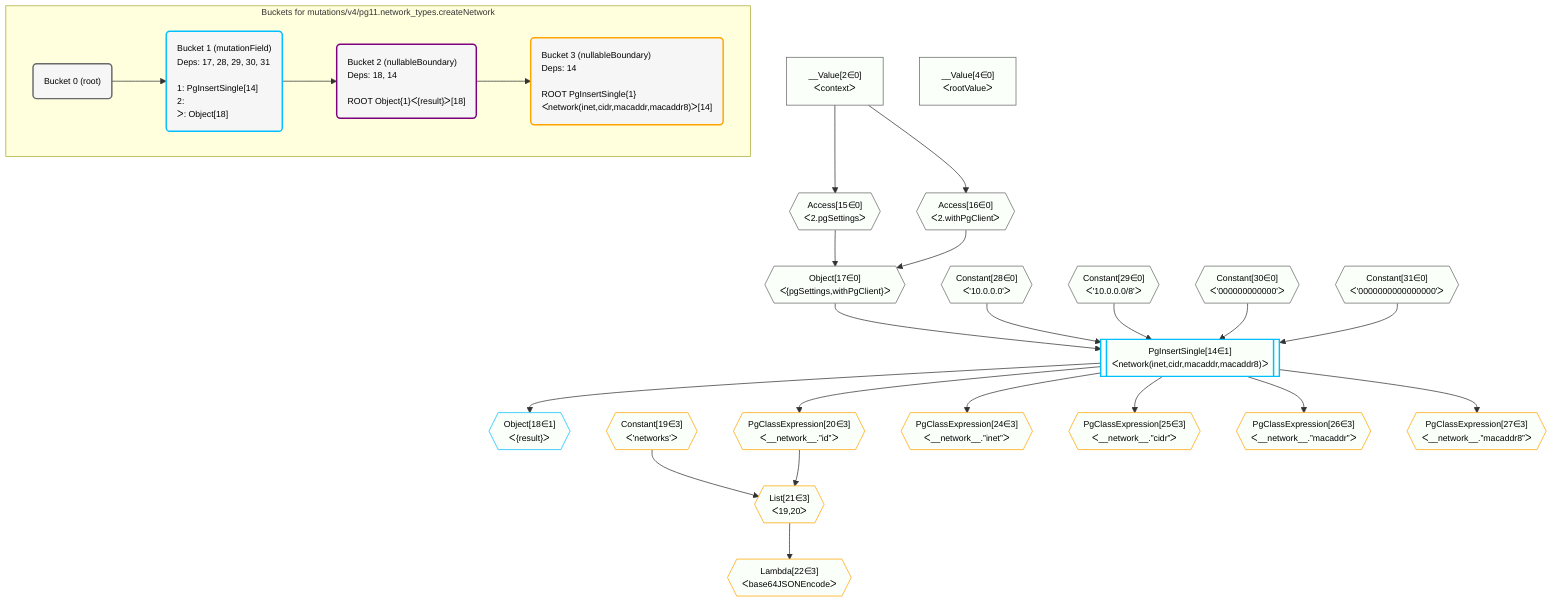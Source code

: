 %%{init: {'themeVariables': { 'fontSize': '12px'}}}%%
graph TD
    classDef path fill:#eee,stroke:#000,color:#000
    classDef plan fill:#fff,stroke-width:1px,color:#000
    classDef itemplan fill:#fff,stroke-width:2px,color:#000
    classDef unbatchedplan fill:#dff,stroke-width:1px,color:#000
    classDef sideeffectplan fill:#fcc,stroke-width:2px,color:#000
    classDef bucket fill:#f6f6f6,color:#000,stroke-width:2px,text-align:left


    %% plan dependencies
    Object17{{"Object[17∈0]<br />ᐸ{pgSettings,withPgClient}ᐳ"}}:::plan
    Access15{{"Access[15∈0]<br />ᐸ2.pgSettingsᐳ"}}:::plan
    Access16{{"Access[16∈0]<br />ᐸ2.withPgClientᐳ"}}:::plan
    Access15 & Access16 --> Object17
    __Value2["__Value[2∈0]<br />ᐸcontextᐳ"]:::plan
    __Value2 --> Access15
    __Value2 --> Access16
    __Value4["__Value[4∈0]<br />ᐸrootValueᐳ"]:::plan
    Constant28{{"Constant[28∈0]<br />ᐸ'10.0.0.0'ᐳ"}}:::plan
    Constant29{{"Constant[29∈0]<br />ᐸ'10.0.0.0/8'ᐳ"}}:::plan
    Constant30{{"Constant[30∈0]<br />ᐸ'000000000000'ᐳ"}}:::plan
    Constant31{{"Constant[31∈0]<br />ᐸ'0000000000000000'ᐳ"}}:::plan
    PgInsertSingle14[["PgInsertSingle[14∈1]<br />ᐸnetwork(inet,cidr,macaddr,macaddr8)ᐳ"]]:::sideeffectplan
    Object17 & Constant28 & Constant29 & Constant30 & Constant31 --> PgInsertSingle14
    Object18{{"Object[18∈1]<br />ᐸ{result}ᐳ"}}:::plan
    PgInsertSingle14 --> Object18
    List21{{"List[21∈3]<br />ᐸ19,20ᐳ"}}:::plan
    Constant19{{"Constant[19∈3]<br />ᐸ'networks'ᐳ"}}:::plan
    PgClassExpression20{{"PgClassExpression[20∈3]<br />ᐸ__network__.”id”ᐳ"}}:::plan
    Constant19 & PgClassExpression20 --> List21
    PgInsertSingle14 --> PgClassExpression20
    Lambda22{{"Lambda[22∈3]<br />ᐸbase64JSONEncodeᐳ"}}:::plan
    List21 --> Lambda22
    PgClassExpression24{{"PgClassExpression[24∈3]<br />ᐸ__network__.”inet”ᐳ"}}:::plan
    PgInsertSingle14 --> PgClassExpression24
    PgClassExpression25{{"PgClassExpression[25∈3]<br />ᐸ__network__.”cidr”ᐳ"}}:::plan
    PgInsertSingle14 --> PgClassExpression25
    PgClassExpression26{{"PgClassExpression[26∈3]<br />ᐸ__network__.”macaddr”ᐳ"}}:::plan
    PgInsertSingle14 --> PgClassExpression26
    PgClassExpression27{{"PgClassExpression[27∈3]<br />ᐸ__network__.”macaddr8”ᐳ"}}:::plan
    PgInsertSingle14 --> PgClassExpression27

    %% define steps

    subgraph "Buckets for mutations/v4/pg11.network_types.createNetwork"
    Bucket0("Bucket 0 (root)"):::bucket
    classDef bucket0 stroke:#696969
    class Bucket0,__Value2,__Value4,Access15,Access16,Object17,Constant28,Constant29,Constant30,Constant31 bucket0
    Bucket1("Bucket 1 (mutationField)<br />Deps: 17, 28, 29, 30, 31<br /><br />1: PgInsertSingle[14]<br />2: <br />ᐳ: Object[18]"):::bucket
    classDef bucket1 stroke:#00bfff
    class Bucket1,PgInsertSingle14,Object18 bucket1
    Bucket2("Bucket 2 (nullableBoundary)<br />Deps: 18, 14<br /><br />ROOT Object{1}ᐸ{result}ᐳ[18]"):::bucket
    classDef bucket2 stroke:#7f007f
    class Bucket2 bucket2
    Bucket3("Bucket 3 (nullableBoundary)<br />Deps: 14<br /><br />ROOT PgInsertSingle{1}ᐸnetwork(inet,cidr,macaddr,macaddr8)ᐳ[14]"):::bucket
    classDef bucket3 stroke:#ffa500
    class Bucket3,Constant19,PgClassExpression20,List21,Lambda22,PgClassExpression24,PgClassExpression25,PgClassExpression26,PgClassExpression27 bucket3
    Bucket0 --> Bucket1
    Bucket1 --> Bucket2
    Bucket2 --> Bucket3
    classDef unary fill:#fafffa,borderWidth:8px
    class Object17,Access15,Access16,__Value2,__Value4,Constant28,Constant29,Constant30,Constant31,PgInsertSingle14,Object18,List21,PgClassExpression20,Lambda22,PgClassExpression24,PgClassExpression25,PgClassExpression26,PgClassExpression27,Constant19 unary
    end
